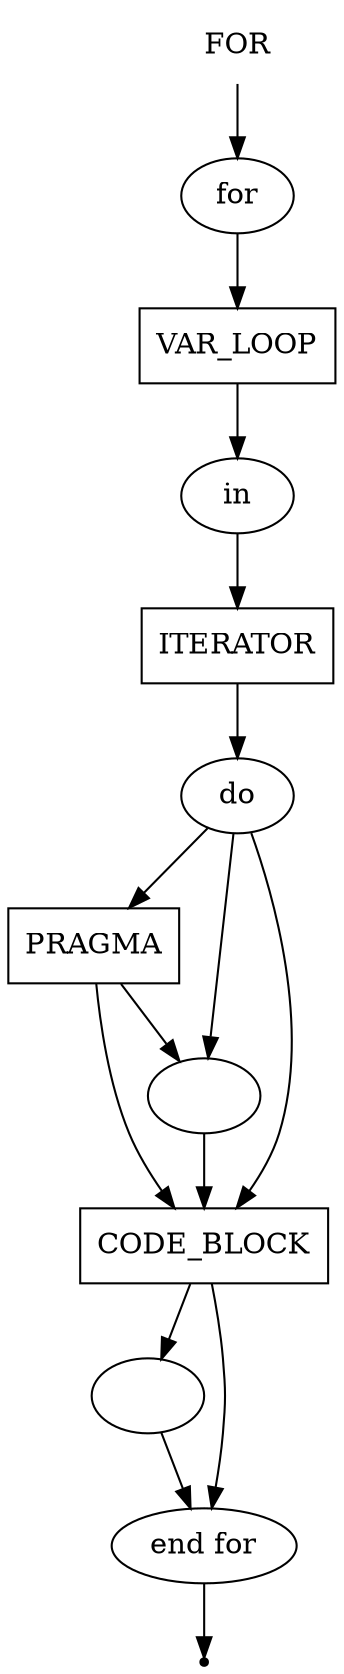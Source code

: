 digraph FOR {
    start [label=FOR shape=plaintext]
    key_for [label="for" shape=oval]
    var_loop [label=VAR_LOOP shape=box]
    belong [label="\in" shape=oval]
    iterator [label=ITERATOR shape=box]
    belong [label="\in" shape=oval]
    key_do [label="do" shape=oval]
    pragma [label=PRAGMA shape=box]
    code_block [label=CODE_BLOCK shape=box]
    nl_1 [label="\n" shape=oval]
    nl_2 [label="\n" shape=oval]
    key_end [label="end for" shape=oval]
    end [label="" shape=point]

    start -> key_for
    key_for -> var_loop
    var_loop -> belong
    belong -> iterator
    iterator -> key_do

    key_do -> pragma
    key_do -> nl_1
    key_do -> code_block

    pragma -> nl_1
    pragma -> code_block

    nl_1 -> code_block
    code_block -> nl_2
    code_block -> key_end
    nl_2 -> key_end
    key_end -> end
}